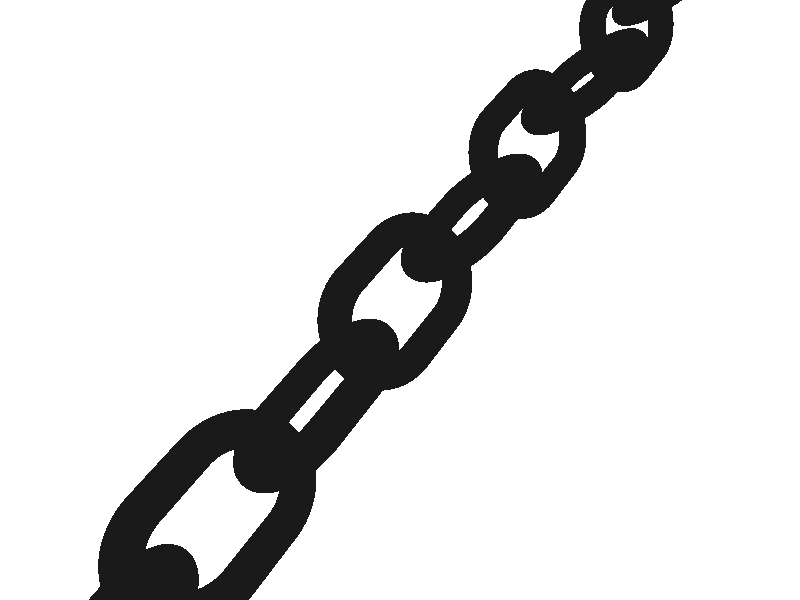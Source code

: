 background {
    rgb<1,1,1>
}

camera {
    location <5,0,-10>
    look_at <0,0,0>
}

light_source {
    <2,5,-3>        // location
    rgb <1,1,1>
}

#declare linkRadius = 0.3;
#declare halfLinkWidth = 1;
#declare halfTorus = 
    difference {
        torus {
            halfLinkWidth, linkRadius 
            rotate <90, 0, 0>
        }

        box {
            <-1-linkRadius, -1-linkRadius, -linkRadius>
            <1+linkRadius, 0, linkRadius>
        }
    };

#declare linkLength = 3;    // must be > 2*halfLinkWidth
#declare sideLength = linkLength - 2*halfLinkWidth;
#declare halfSideLength = sideLength/2;
#declare linkSide = 
    cylinder {
        <0, halfSideLength, 0>
        <0, -halfSideLength, 0>
        linkRadius
    }

#declare chainlink =
    union {
        object {
            halfTorus
            translate <0, halfSideLength, 0>
        }
    
        object {
            halfTorus
            rotate <180,0,0>
            translate <0, -halfSideLength, 0>
        }

        object {
            linkSide
            translate <halfLinkWidth, 0, 0>
        }
        object {
            linkSide
            translate <-halfLinkWidth, 0, 0>
        }
    };

#declare twoLinks =
    union {
        object {
            chainlink
        }  
        object {
            chainlink
            rotate <0,90,0>
            translate <0, linkLength - 2*linkRadius, 0>
        }
    };

#declare numLinks = 5;

#declare fullChain = 
    union {
        #declare index = -numLinks/2;
        #while (index <= numLinks/2)
            object {
                twoLinks
                translate <0, index*(linkLength*2 - linkRadius*4), 0>
            }

            #declare index = index + 1;
        #end
    };

object {
    fullChain
   
    rotate <45, 30, 0>


    texture {
        pigment { rgb <0.1, 0.1, 0.1> }

        finish {
            phong albedo 1
            phong_size 20 
            reflection {0.3, 1}
        }

    }
}
